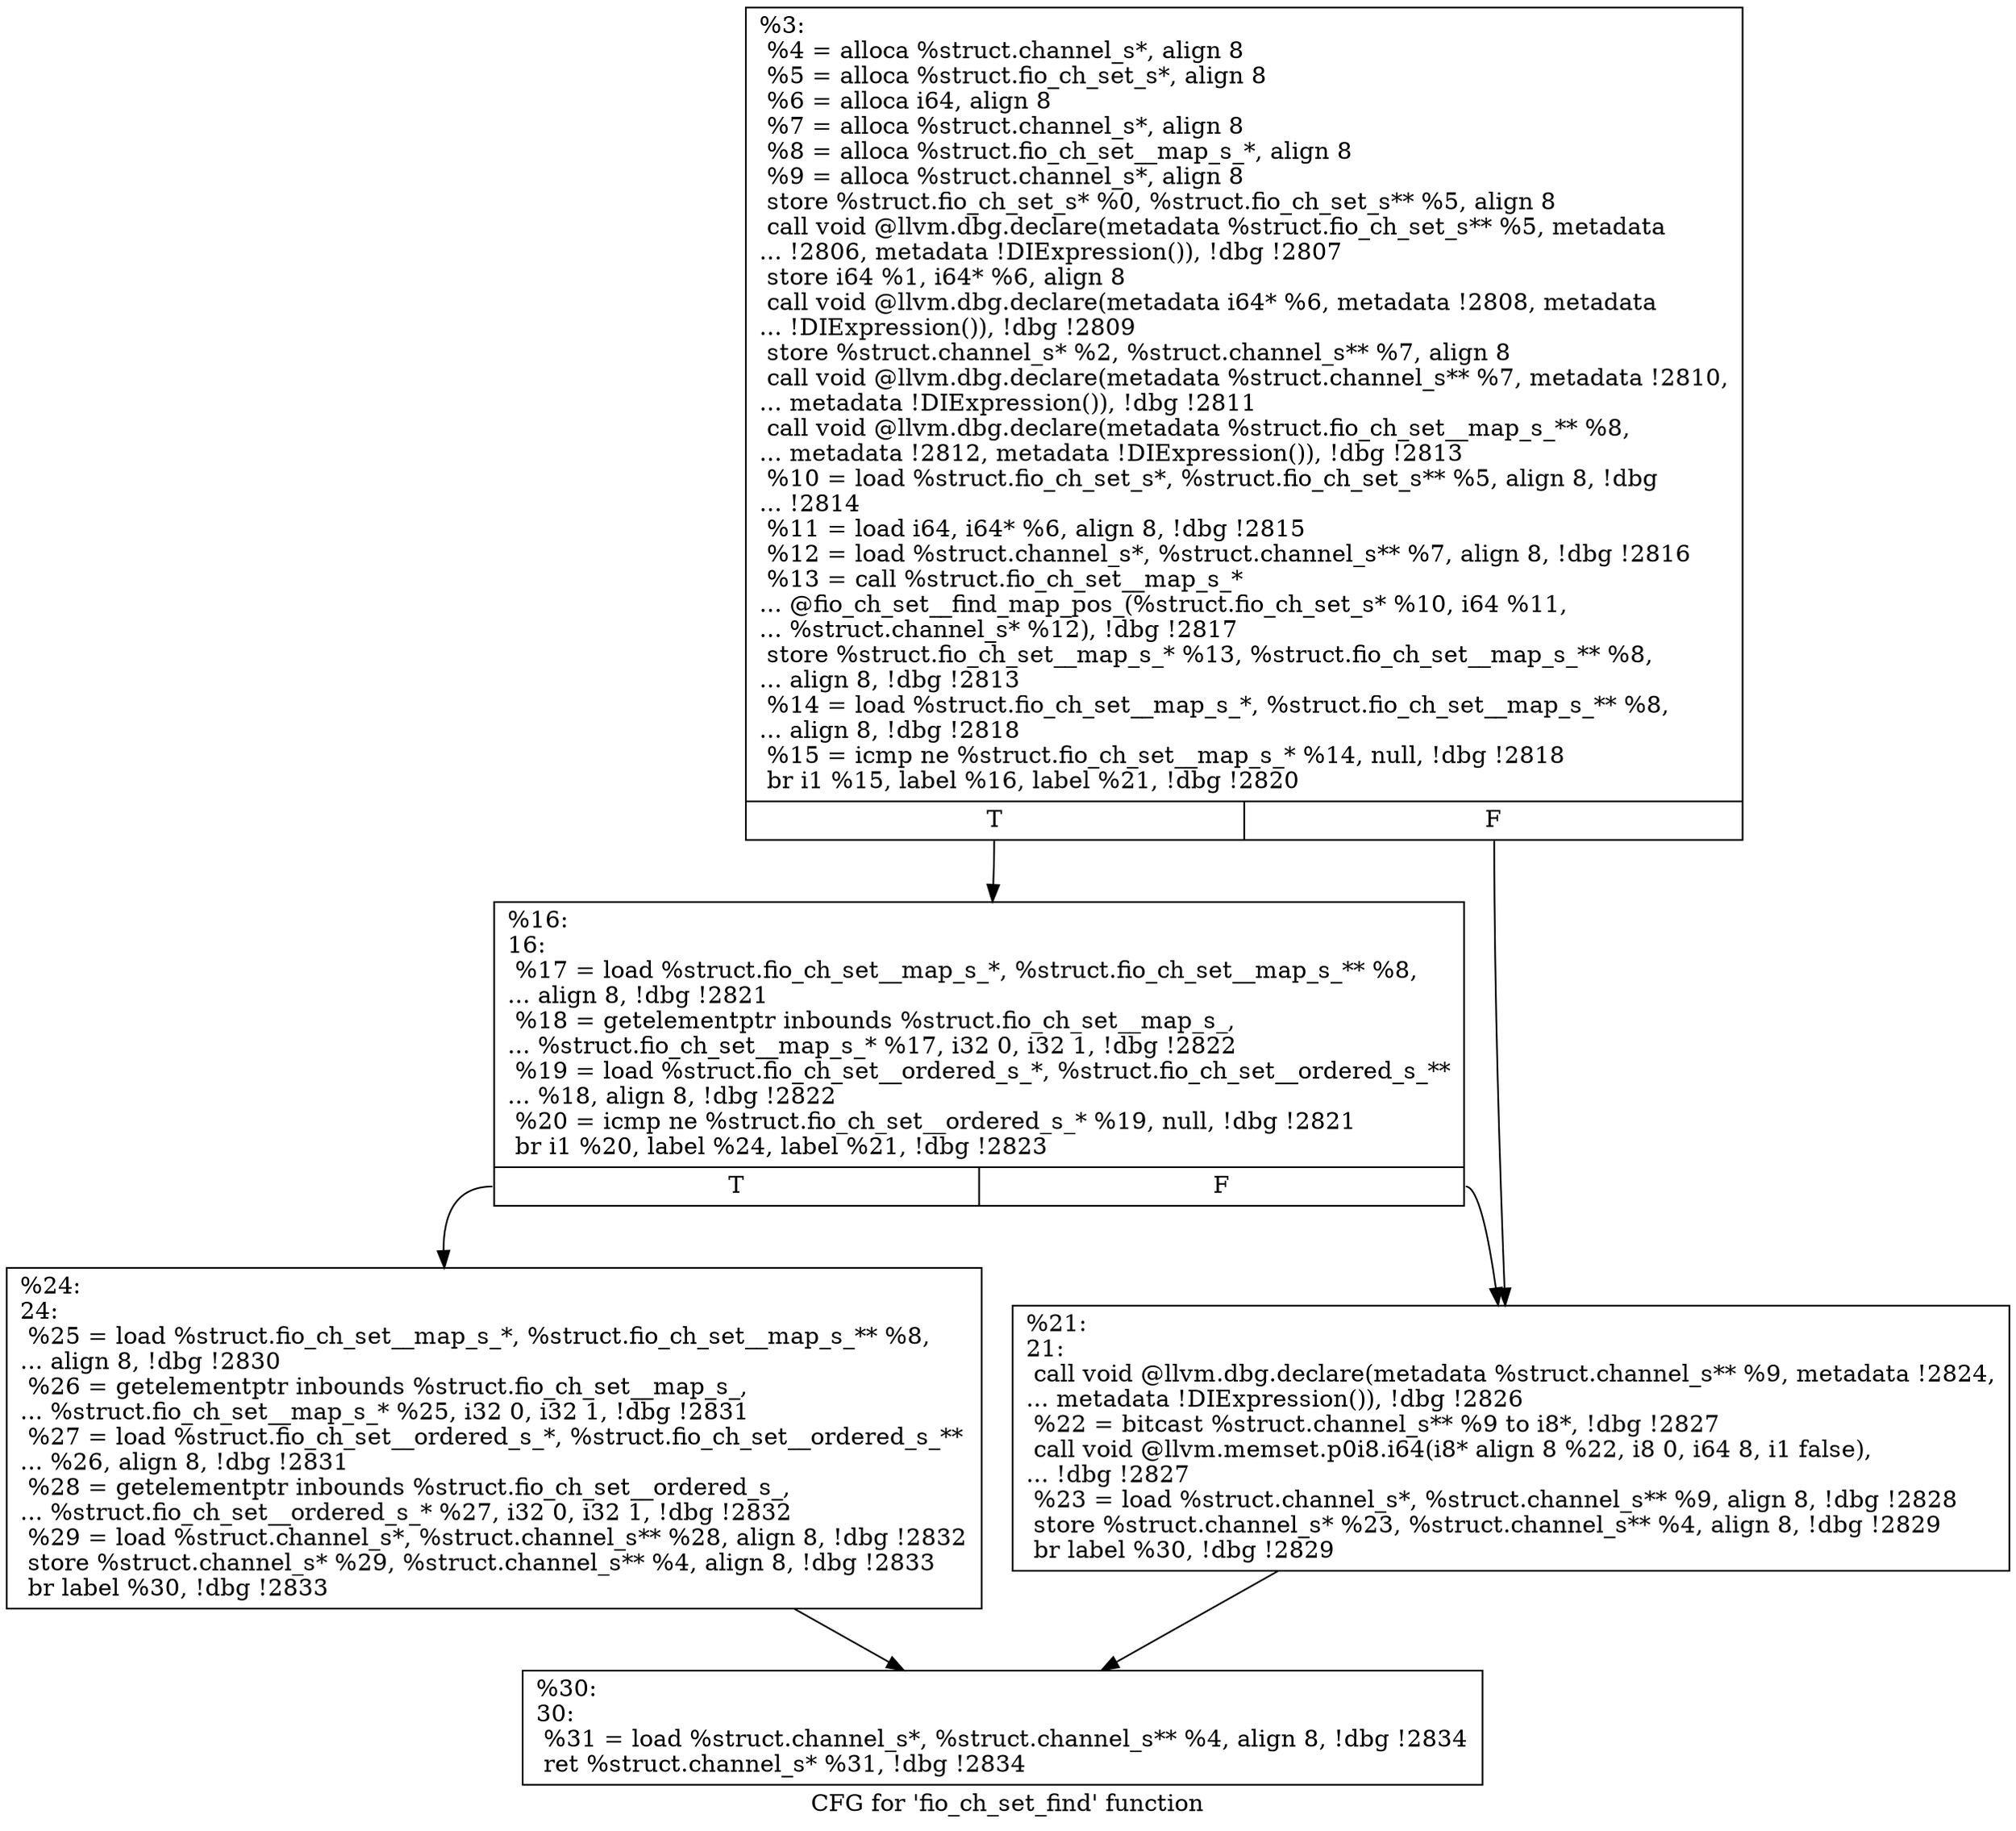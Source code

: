 digraph "CFG for 'fio_ch_set_find' function" {
	label="CFG for 'fio_ch_set_find' function";

	Node0x5568515f4a30 [shape=record,label="{%3:\l  %4 = alloca %struct.channel_s*, align 8\l  %5 = alloca %struct.fio_ch_set_s*, align 8\l  %6 = alloca i64, align 8\l  %7 = alloca %struct.channel_s*, align 8\l  %8 = alloca %struct.fio_ch_set__map_s_*, align 8\l  %9 = alloca %struct.channel_s*, align 8\l  store %struct.fio_ch_set_s* %0, %struct.fio_ch_set_s** %5, align 8\l  call void @llvm.dbg.declare(metadata %struct.fio_ch_set_s** %5, metadata\l... !2806, metadata !DIExpression()), !dbg !2807\l  store i64 %1, i64* %6, align 8\l  call void @llvm.dbg.declare(metadata i64* %6, metadata !2808, metadata\l... !DIExpression()), !dbg !2809\l  store %struct.channel_s* %2, %struct.channel_s** %7, align 8\l  call void @llvm.dbg.declare(metadata %struct.channel_s** %7, metadata !2810,\l... metadata !DIExpression()), !dbg !2811\l  call void @llvm.dbg.declare(metadata %struct.fio_ch_set__map_s_** %8,\l... metadata !2812, metadata !DIExpression()), !dbg !2813\l  %10 = load %struct.fio_ch_set_s*, %struct.fio_ch_set_s** %5, align 8, !dbg\l... !2814\l  %11 = load i64, i64* %6, align 8, !dbg !2815\l  %12 = load %struct.channel_s*, %struct.channel_s** %7, align 8, !dbg !2816\l  %13 = call %struct.fio_ch_set__map_s_*\l... @fio_ch_set__find_map_pos_(%struct.fio_ch_set_s* %10, i64 %11,\l... %struct.channel_s* %12), !dbg !2817\l  store %struct.fio_ch_set__map_s_* %13, %struct.fio_ch_set__map_s_** %8,\l... align 8, !dbg !2813\l  %14 = load %struct.fio_ch_set__map_s_*, %struct.fio_ch_set__map_s_** %8,\l... align 8, !dbg !2818\l  %15 = icmp ne %struct.fio_ch_set__map_s_* %14, null, !dbg !2818\l  br i1 %15, label %16, label %21, !dbg !2820\l|{<s0>T|<s1>F}}"];
	Node0x5568515f4a30:s0 -> Node0x5568515f6820;
	Node0x5568515f4a30:s1 -> Node0x5568515f6870;
	Node0x5568515f6820 [shape=record,label="{%16:\l16:                                               \l  %17 = load %struct.fio_ch_set__map_s_*, %struct.fio_ch_set__map_s_** %8,\l... align 8, !dbg !2821\l  %18 = getelementptr inbounds %struct.fio_ch_set__map_s_,\l... %struct.fio_ch_set__map_s_* %17, i32 0, i32 1, !dbg !2822\l  %19 = load %struct.fio_ch_set__ordered_s_*, %struct.fio_ch_set__ordered_s_**\l... %18, align 8, !dbg !2822\l  %20 = icmp ne %struct.fio_ch_set__ordered_s_* %19, null, !dbg !2821\l  br i1 %20, label %24, label %21, !dbg !2823\l|{<s0>T|<s1>F}}"];
	Node0x5568515f6820:s0 -> Node0x5568515f68c0;
	Node0x5568515f6820:s1 -> Node0x5568515f6870;
	Node0x5568515f6870 [shape=record,label="{%21:\l21:                                               \l  call void @llvm.dbg.declare(metadata %struct.channel_s** %9, metadata !2824,\l... metadata !DIExpression()), !dbg !2826\l  %22 = bitcast %struct.channel_s** %9 to i8*, !dbg !2827\l  call void @llvm.memset.p0i8.i64(i8* align 8 %22, i8 0, i64 8, i1 false),\l... !dbg !2827\l  %23 = load %struct.channel_s*, %struct.channel_s** %9, align 8, !dbg !2828\l  store %struct.channel_s* %23, %struct.channel_s** %4, align 8, !dbg !2829\l  br label %30, !dbg !2829\l}"];
	Node0x5568515f6870 -> Node0x5568515f6910;
	Node0x5568515f68c0 [shape=record,label="{%24:\l24:                                               \l  %25 = load %struct.fio_ch_set__map_s_*, %struct.fio_ch_set__map_s_** %8,\l... align 8, !dbg !2830\l  %26 = getelementptr inbounds %struct.fio_ch_set__map_s_,\l... %struct.fio_ch_set__map_s_* %25, i32 0, i32 1, !dbg !2831\l  %27 = load %struct.fio_ch_set__ordered_s_*, %struct.fio_ch_set__ordered_s_**\l... %26, align 8, !dbg !2831\l  %28 = getelementptr inbounds %struct.fio_ch_set__ordered_s_,\l... %struct.fio_ch_set__ordered_s_* %27, i32 0, i32 1, !dbg !2832\l  %29 = load %struct.channel_s*, %struct.channel_s** %28, align 8, !dbg !2832\l  store %struct.channel_s* %29, %struct.channel_s** %4, align 8, !dbg !2833\l  br label %30, !dbg !2833\l}"];
	Node0x5568515f68c0 -> Node0x5568515f6910;
	Node0x5568515f6910 [shape=record,label="{%30:\l30:                                               \l  %31 = load %struct.channel_s*, %struct.channel_s** %4, align 8, !dbg !2834\l  ret %struct.channel_s* %31, !dbg !2834\l}"];
}
